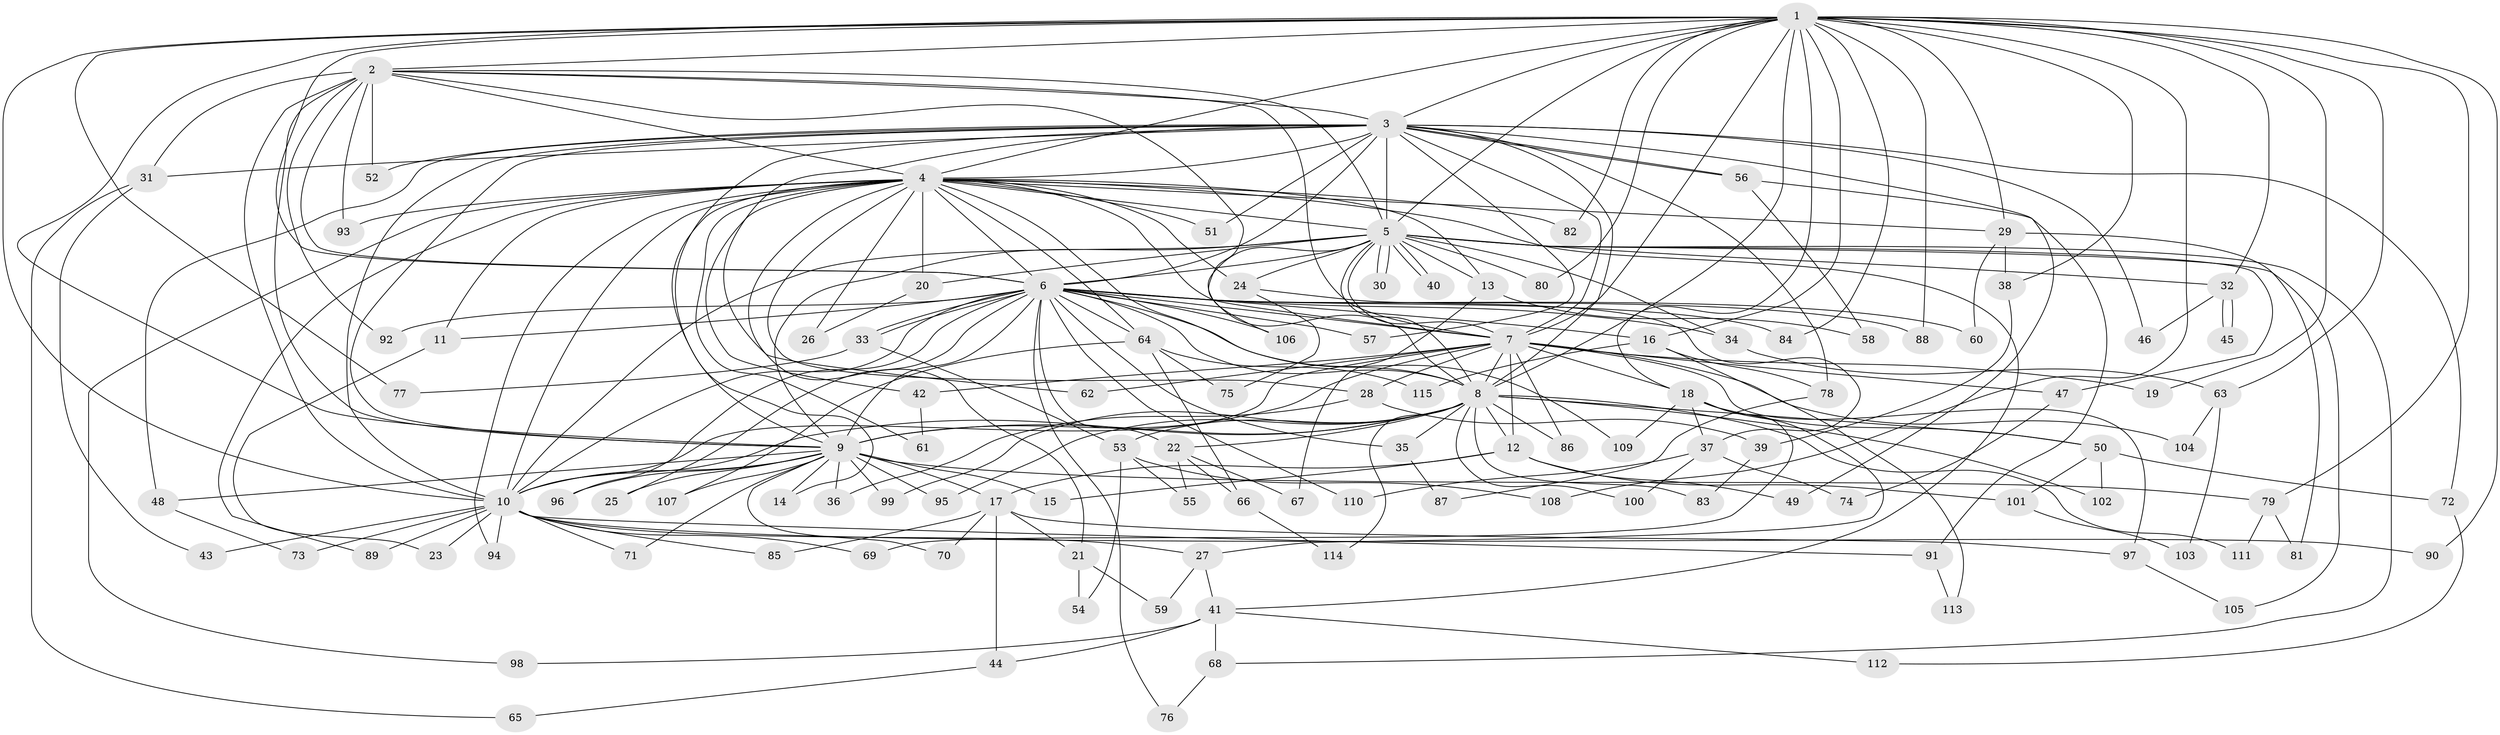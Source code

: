 // Generated by graph-tools (version 1.1) at 2025/14/03/09/25 04:14:07]
// undirected, 115 vertices, 255 edges
graph export_dot {
graph [start="1"]
  node [color=gray90,style=filled];
  1;
  2;
  3;
  4;
  5;
  6;
  7;
  8;
  9;
  10;
  11;
  12;
  13;
  14;
  15;
  16;
  17;
  18;
  19;
  20;
  21;
  22;
  23;
  24;
  25;
  26;
  27;
  28;
  29;
  30;
  31;
  32;
  33;
  34;
  35;
  36;
  37;
  38;
  39;
  40;
  41;
  42;
  43;
  44;
  45;
  46;
  47;
  48;
  49;
  50;
  51;
  52;
  53;
  54;
  55;
  56;
  57;
  58;
  59;
  60;
  61;
  62;
  63;
  64;
  65;
  66;
  67;
  68;
  69;
  70;
  71;
  72;
  73;
  74;
  75;
  76;
  77;
  78;
  79;
  80;
  81;
  82;
  83;
  84;
  85;
  86;
  87;
  88;
  89;
  90;
  91;
  92;
  93;
  94;
  95;
  96;
  97;
  98;
  99;
  100;
  101;
  102;
  103;
  104;
  105;
  106;
  107;
  108;
  109;
  110;
  111;
  112;
  113;
  114;
  115;
  1 -- 2;
  1 -- 3;
  1 -- 4;
  1 -- 5;
  1 -- 6;
  1 -- 7;
  1 -- 8;
  1 -- 9;
  1 -- 10;
  1 -- 16;
  1 -- 18;
  1 -- 19;
  1 -- 29;
  1 -- 32;
  1 -- 38;
  1 -- 63;
  1 -- 77;
  1 -- 79;
  1 -- 80;
  1 -- 82;
  1 -- 84;
  1 -- 88;
  1 -- 90;
  1 -- 108;
  2 -- 3;
  2 -- 4;
  2 -- 5;
  2 -- 6;
  2 -- 7;
  2 -- 8;
  2 -- 9;
  2 -- 10;
  2 -- 31;
  2 -- 52;
  2 -- 92;
  2 -- 93;
  3 -- 4;
  3 -- 5;
  3 -- 6;
  3 -- 7;
  3 -- 8;
  3 -- 9;
  3 -- 10;
  3 -- 14;
  3 -- 31;
  3 -- 46;
  3 -- 48;
  3 -- 49;
  3 -- 51;
  3 -- 52;
  3 -- 56;
  3 -- 56;
  3 -- 57;
  3 -- 62;
  3 -- 72;
  3 -- 78;
  4 -- 5;
  4 -- 6;
  4 -- 7;
  4 -- 8;
  4 -- 9;
  4 -- 10;
  4 -- 11;
  4 -- 13;
  4 -- 20;
  4 -- 21;
  4 -- 24;
  4 -- 26;
  4 -- 28;
  4 -- 29;
  4 -- 41;
  4 -- 42;
  4 -- 51;
  4 -- 61;
  4 -- 64;
  4 -- 82;
  4 -- 89;
  4 -- 93;
  4 -- 94;
  4 -- 98;
  5 -- 6;
  5 -- 7;
  5 -- 8;
  5 -- 9;
  5 -- 10;
  5 -- 13;
  5 -- 20;
  5 -- 24;
  5 -- 30;
  5 -- 30;
  5 -- 32;
  5 -- 34;
  5 -- 40;
  5 -- 40;
  5 -- 47;
  5 -- 68;
  5 -- 80;
  5 -- 105;
  5 -- 106;
  6 -- 7;
  6 -- 8;
  6 -- 9;
  6 -- 10;
  6 -- 11;
  6 -- 16;
  6 -- 22;
  6 -- 25;
  6 -- 33;
  6 -- 33;
  6 -- 34;
  6 -- 35;
  6 -- 57;
  6 -- 60;
  6 -- 64;
  6 -- 76;
  6 -- 84;
  6 -- 88;
  6 -- 92;
  6 -- 96;
  6 -- 106;
  6 -- 109;
  6 -- 110;
  7 -- 8;
  7 -- 9;
  7 -- 10;
  7 -- 12;
  7 -- 18;
  7 -- 19;
  7 -- 28;
  7 -- 42;
  7 -- 47;
  7 -- 62;
  7 -- 86;
  7 -- 97;
  7 -- 104;
  8 -- 9;
  8 -- 10;
  8 -- 12;
  8 -- 22;
  8 -- 35;
  8 -- 50;
  8 -- 53;
  8 -- 83;
  8 -- 86;
  8 -- 95;
  8 -- 99;
  8 -- 100;
  8 -- 102;
  8 -- 111;
  8 -- 114;
  9 -- 10;
  9 -- 14;
  9 -- 15;
  9 -- 17;
  9 -- 25;
  9 -- 36;
  9 -- 48;
  9 -- 70;
  9 -- 71;
  9 -- 79;
  9 -- 95;
  9 -- 96;
  9 -- 99;
  9 -- 107;
  10 -- 23;
  10 -- 27;
  10 -- 43;
  10 -- 69;
  10 -- 71;
  10 -- 73;
  10 -- 85;
  10 -- 89;
  10 -- 90;
  10 -- 91;
  10 -- 94;
  11 -- 23;
  12 -- 15;
  12 -- 17;
  12 -- 49;
  12 -- 101;
  13 -- 58;
  13 -- 67;
  16 -- 78;
  16 -- 113;
  16 -- 115;
  17 -- 21;
  17 -- 44;
  17 -- 70;
  17 -- 85;
  17 -- 97;
  18 -- 27;
  18 -- 37;
  18 -- 50;
  18 -- 69;
  18 -- 109;
  20 -- 26;
  21 -- 54;
  21 -- 59;
  22 -- 55;
  22 -- 66;
  22 -- 67;
  24 -- 37;
  24 -- 75;
  27 -- 41;
  27 -- 59;
  28 -- 36;
  28 -- 39;
  29 -- 38;
  29 -- 60;
  29 -- 81;
  31 -- 43;
  31 -- 65;
  32 -- 45;
  32 -- 45;
  32 -- 46;
  33 -- 53;
  33 -- 77;
  34 -- 63;
  35 -- 87;
  37 -- 74;
  37 -- 100;
  37 -- 110;
  38 -- 39;
  39 -- 83;
  41 -- 44;
  41 -- 68;
  41 -- 98;
  41 -- 112;
  42 -- 61;
  44 -- 65;
  47 -- 74;
  48 -- 73;
  50 -- 72;
  50 -- 101;
  50 -- 102;
  53 -- 54;
  53 -- 55;
  53 -- 108;
  56 -- 58;
  56 -- 91;
  63 -- 103;
  63 -- 104;
  64 -- 66;
  64 -- 75;
  64 -- 107;
  64 -- 115;
  66 -- 114;
  68 -- 76;
  72 -- 112;
  78 -- 87;
  79 -- 81;
  79 -- 111;
  91 -- 113;
  97 -- 105;
  101 -- 103;
}
